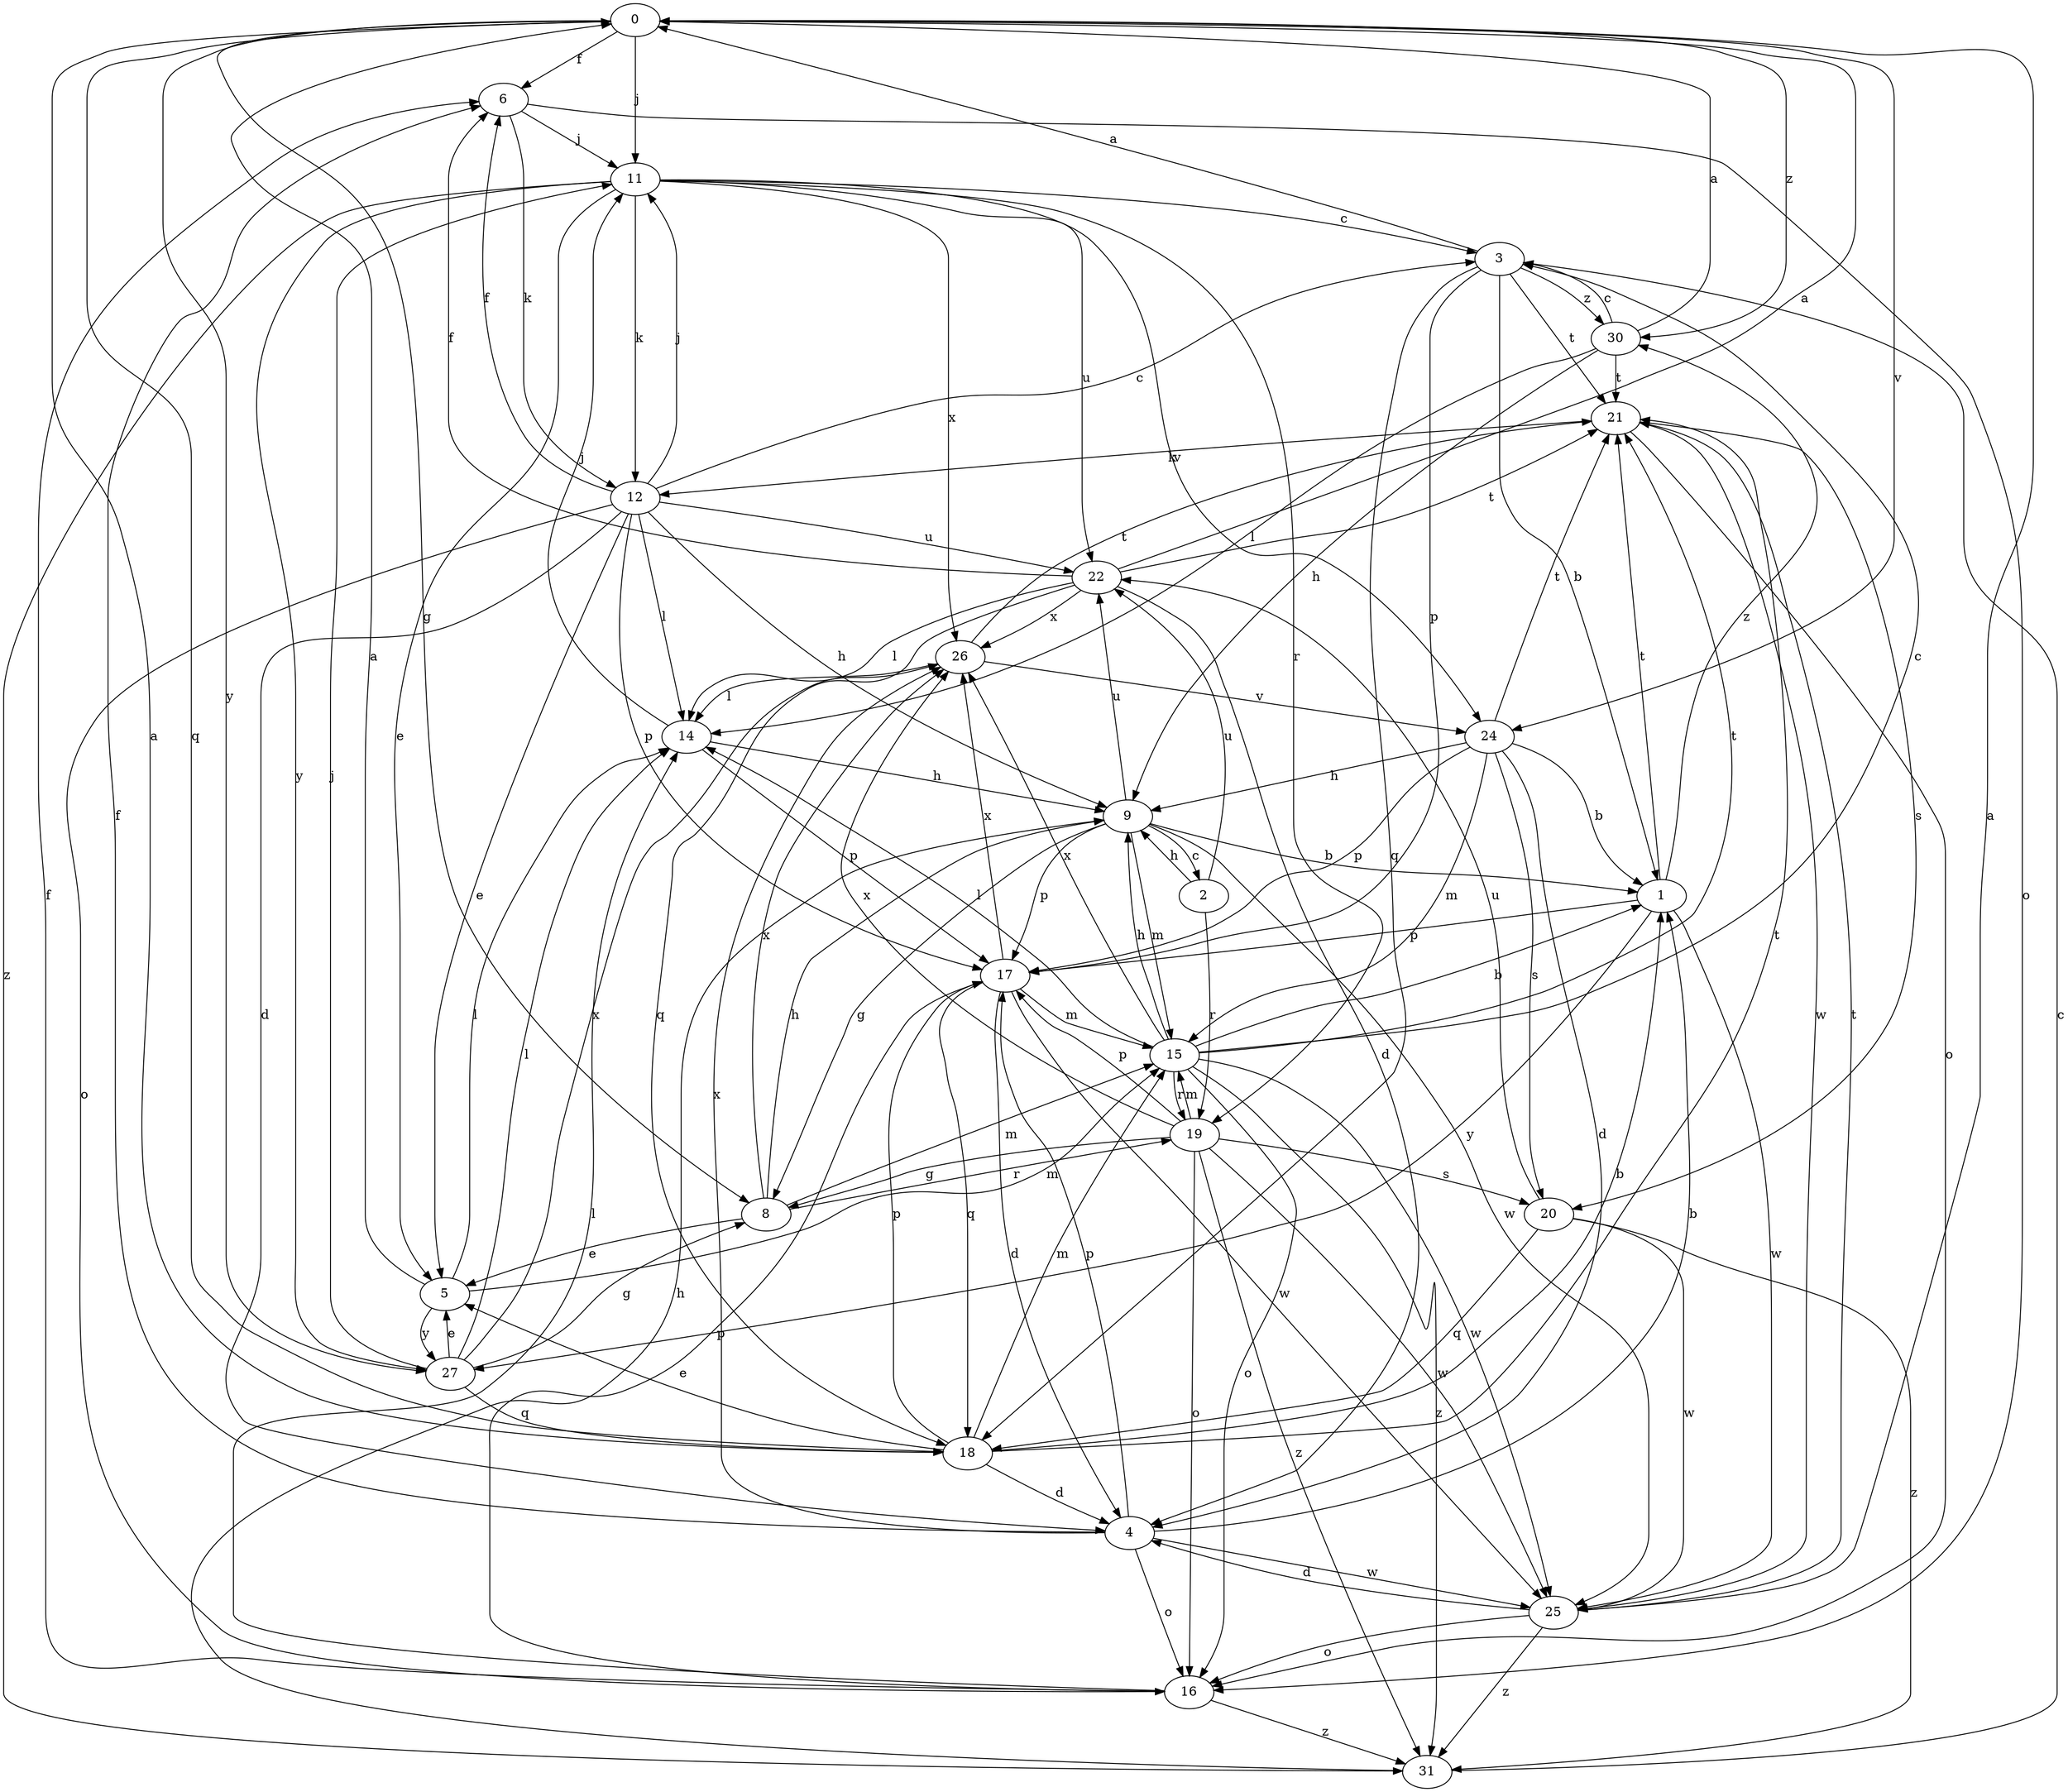 strict digraph  {
0;
1;
2;
3;
4;
5;
6;
8;
9;
11;
12;
14;
15;
16;
17;
18;
19;
20;
21;
22;
24;
25;
26;
27;
30;
31;
0 -> 6  [label=f];
0 -> 8  [label=g];
0 -> 11  [label=j];
0 -> 18  [label=q];
0 -> 24  [label=v];
0 -> 27  [label=y];
0 -> 30  [label=z];
1 -> 17  [label=p];
1 -> 21  [label=t];
1 -> 25  [label=w];
1 -> 27  [label=y];
1 -> 30  [label=z];
2 -> 9  [label=h];
2 -> 19  [label=r];
2 -> 22  [label=u];
3 -> 0  [label=a];
3 -> 1  [label=b];
3 -> 17  [label=p];
3 -> 18  [label=q];
3 -> 21  [label=t];
3 -> 30  [label=z];
4 -> 1  [label=b];
4 -> 6  [label=f];
4 -> 16  [label=o];
4 -> 17  [label=p];
4 -> 25  [label=w];
4 -> 26  [label=x];
5 -> 0  [label=a];
5 -> 14  [label=l];
5 -> 15  [label=m];
5 -> 27  [label=y];
6 -> 11  [label=j];
6 -> 12  [label=k];
6 -> 16  [label=o];
8 -> 5  [label=e];
8 -> 9  [label=h];
8 -> 15  [label=m];
8 -> 19  [label=r];
8 -> 26  [label=x];
9 -> 1  [label=b];
9 -> 2  [label=c];
9 -> 8  [label=g];
9 -> 15  [label=m];
9 -> 17  [label=p];
9 -> 22  [label=u];
9 -> 25  [label=w];
11 -> 3  [label=c];
11 -> 5  [label=e];
11 -> 12  [label=k];
11 -> 19  [label=r];
11 -> 22  [label=u];
11 -> 24  [label=v];
11 -> 26  [label=x];
11 -> 27  [label=y];
11 -> 31  [label=z];
12 -> 3  [label=c];
12 -> 4  [label=d];
12 -> 5  [label=e];
12 -> 6  [label=f];
12 -> 9  [label=h];
12 -> 11  [label=j];
12 -> 14  [label=l];
12 -> 16  [label=o];
12 -> 17  [label=p];
12 -> 22  [label=u];
14 -> 9  [label=h];
14 -> 11  [label=j];
14 -> 17  [label=p];
15 -> 1  [label=b];
15 -> 3  [label=c];
15 -> 9  [label=h];
15 -> 14  [label=l];
15 -> 16  [label=o];
15 -> 19  [label=r];
15 -> 21  [label=t];
15 -> 25  [label=w];
15 -> 26  [label=x];
15 -> 31  [label=z];
16 -> 6  [label=f];
16 -> 14  [label=l];
16 -> 17  [label=p];
16 -> 31  [label=z];
17 -> 4  [label=d];
17 -> 15  [label=m];
17 -> 18  [label=q];
17 -> 25  [label=w];
17 -> 26  [label=x];
18 -> 0  [label=a];
18 -> 1  [label=b];
18 -> 4  [label=d];
18 -> 5  [label=e];
18 -> 15  [label=m];
18 -> 17  [label=p];
18 -> 21  [label=t];
19 -> 8  [label=g];
19 -> 15  [label=m];
19 -> 16  [label=o];
19 -> 17  [label=p];
19 -> 20  [label=s];
19 -> 25  [label=w];
19 -> 26  [label=x];
19 -> 31  [label=z];
20 -> 18  [label=q];
20 -> 22  [label=u];
20 -> 25  [label=w];
20 -> 31  [label=z];
21 -> 12  [label=k];
21 -> 16  [label=o];
21 -> 20  [label=s];
21 -> 25  [label=w];
22 -> 0  [label=a];
22 -> 4  [label=d];
22 -> 6  [label=f];
22 -> 14  [label=l];
22 -> 18  [label=q];
22 -> 21  [label=t];
22 -> 26  [label=x];
24 -> 1  [label=b];
24 -> 4  [label=d];
24 -> 9  [label=h];
24 -> 15  [label=m];
24 -> 17  [label=p];
24 -> 20  [label=s];
24 -> 21  [label=t];
25 -> 0  [label=a];
25 -> 4  [label=d];
25 -> 16  [label=o];
25 -> 21  [label=t];
25 -> 31  [label=z];
26 -> 14  [label=l];
26 -> 21  [label=t];
26 -> 24  [label=v];
27 -> 5  [label=e];
27 -> 8  [label=g];
27 -> 11  [label=j];
27 -> 14  [label=l];
27 -> 18  [label=q];
27 -> 26  [label=x];
30 -> 0  [label=a];
30 -> 3  [label=c];
30 -> 9  [label=h];
30 -> 14  [label=l];
30 -> 21  [label=t];
31 -> 3  [label=c];
31 -> 9  [label=h];
}
